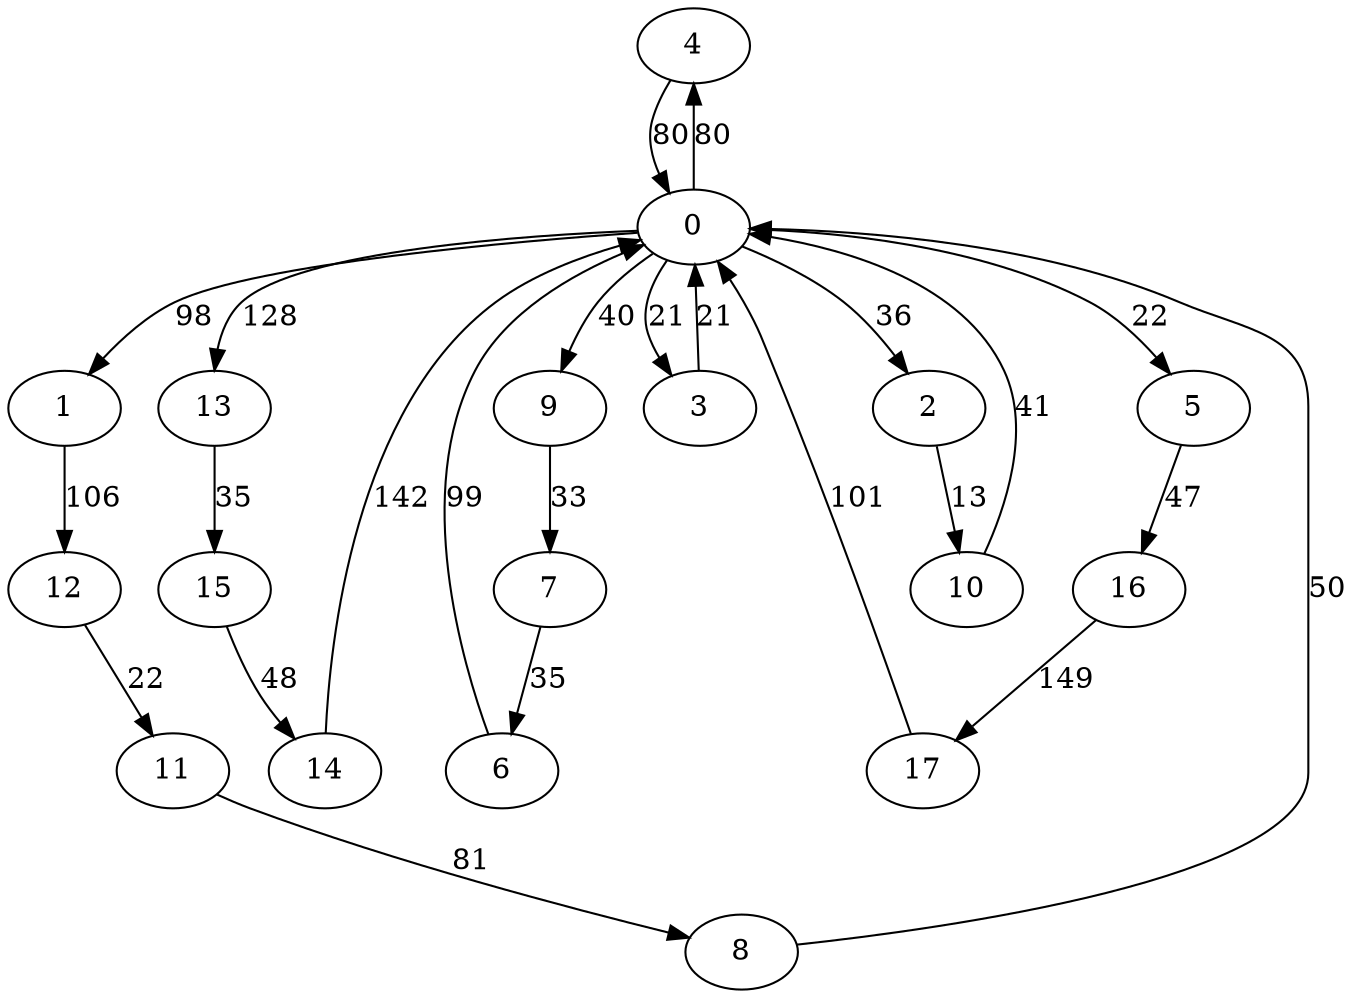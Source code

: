 digraph G {
	4->0[ label=80 ];
	15->14[ label=48 ];
	1->12[ label=106 ];
	12->11[ label=22 ];
	8->0[ label=50 ];
	16->17[ label=149 ];
	17->0[ label=101 ];
	9->7[ label=33 ];
	13->15[ label=35 ];
	11->8[ label=81 ];
	7->6[ label=35 ];
	14->0[ label=142 ];
	2->10[ label=13 ];
	5->16[ label=47 ];
	6->0[ label=99 ];
	3->0[ label=21 ];
	0->4[ label=80 ];
	0->3[ label=21 ];
	0->13[ label=128 ];
	0->2[ label=36 ];
	0->1[ label=98 ];
	0->5[ label=22 ];
	0->9[ label=40 ];
	10->0[ label=41 ];
	0 [ label=0 ];
	1 [ label=1 ];
	10 [ label=10 ];
	11 [ label=11 ];
	12 [ label=12 ];
	13 [ label=13 ];
	14 [ label=14 ];
	15 [ label=15 ];
	16 [ label=16 ];
	17 [ label=17 ];
	2 [ label=2 ];
	3 [ label=3 ];
	4 [ label=4 ];
	5 [ label=5 ];
	6 [ label=6 ];
	7 [ label=7 ];
	8 [ label=8 ];
	9 [ label=9 ];

}
